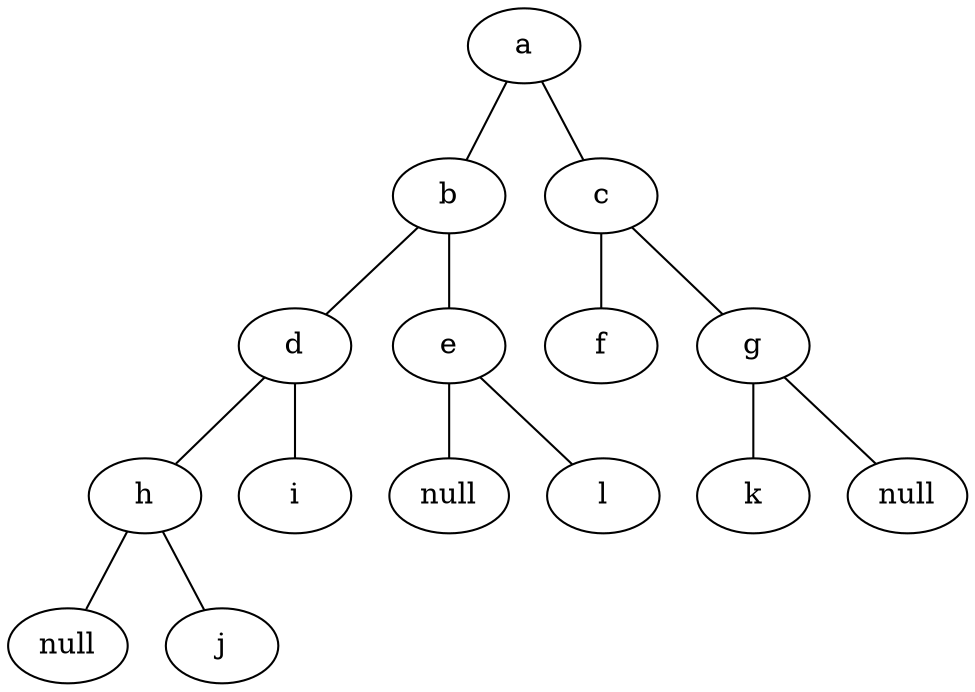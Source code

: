 graph xxh{
    nn[label = "null"]
    nnn[label = "null"]
    a--b;
    a--c;
    b--d;
    b--e;
    c--f;
    c--g;
    d--h;
    d--i;
    h--j;
    g--k;
    e--l;
    g--null;
    e--nn;
    h--nnn;
}